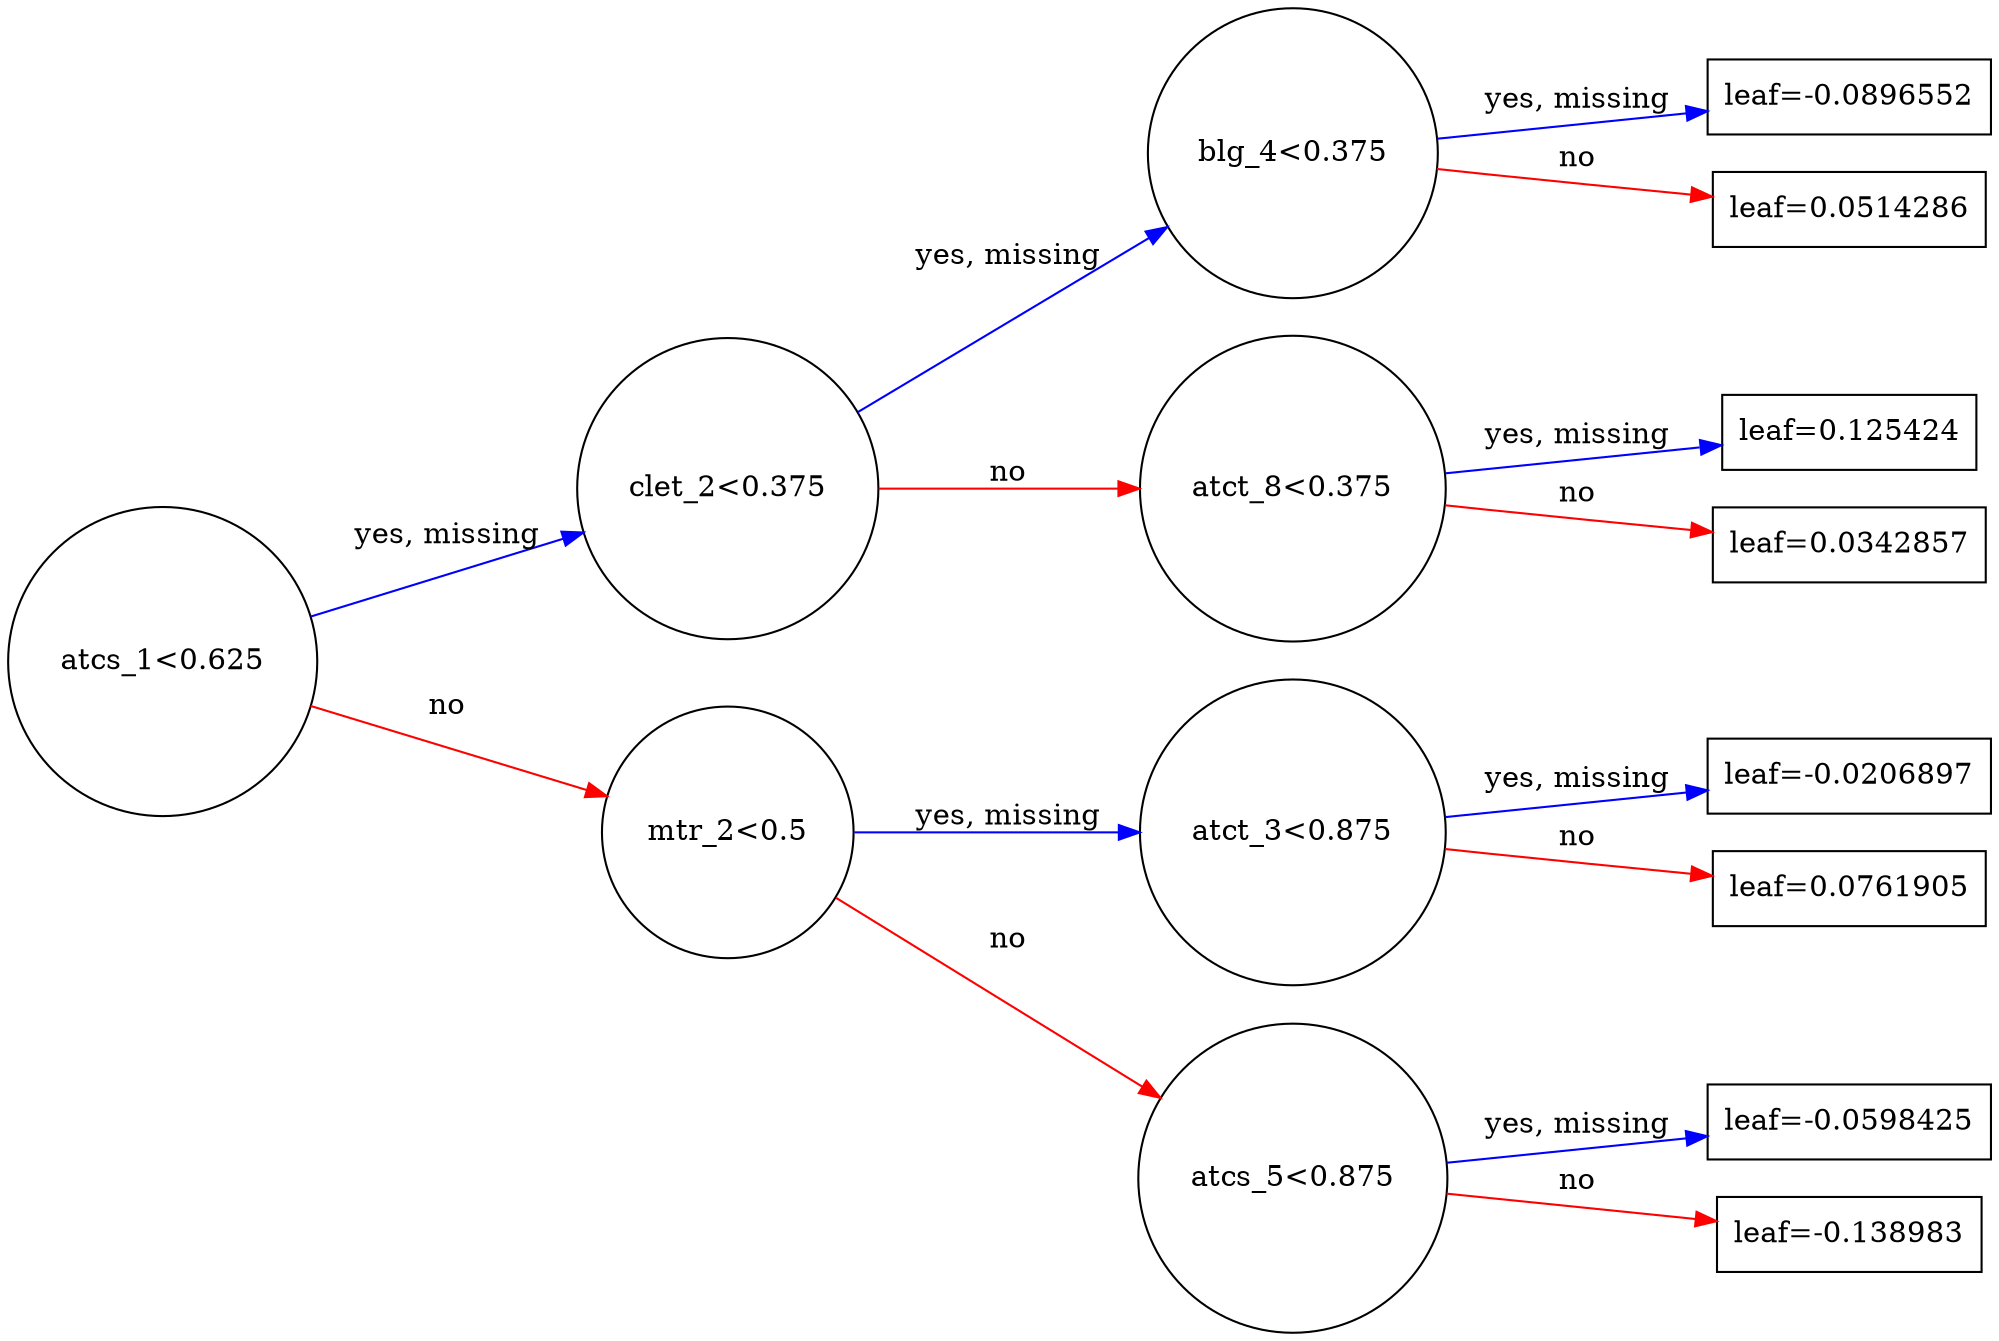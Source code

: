 digraph {
	graph [rankdir=LR]
		0 [label="atcs_1<0.625" shape=circle]
			0 -> 1 [label="yes, missing" color="#0000FF"]
			0 -> 2 [label=no color="#FF0000"]
		1 [label="clet_2<0.375" shape=circle]
			1 -> 3 [label="yes, missing" color="#0000FF"]
			1 -> 4 [label=no color="#FF0000"]
		3 [label="blg_4<0.375" shape=circle]
			3 -> 7 [label="yes, missing" color="#0000FF"]
			3 -> 8 [label=no color="#FF0000"]
		7 [label="leaf=-0.0896552" shape=box]
		8 [label="leaf=0.0514286" shape=box]
		4 [label="atct_8<0.375" shape=circle]
			4 -> 9 [label="yes, missing" color="#0000FF"]
			4 -> 10 [label=no color="#FF0000"]
		9 [label="leaf=0.125424" shape=box]
		10 [label="leaf=0.0342857" shape=box]
		2 [label="mtr_2<0.5" shape=circle]
			2 -> 5 [label="yes, missing" color="#0000FF"]
			2 -> 6 [label=no color="#FF0000"]
		5 [label="atct_3<0.875" shape=circle]
			5 -> 11 [label="yes, missing" color="#0000FF"]
			5 -> 12 [label=no color="#FF0000"]
		11 [label="leaf=-0.0206897" shape=box]
		12 [label="leaf=0.0761905" shape=box]
		6 [label="atcs_5<0.875" shape=circle]
			6 -> 13 [label="yes, missing" color="#0000FF"]
			6 -> 14 [label=no color="#FF0000"]
		13 [label="leaf=-0.0598425" shape=box]
		14 [label="leaf=-0.138983" shape=box]
}